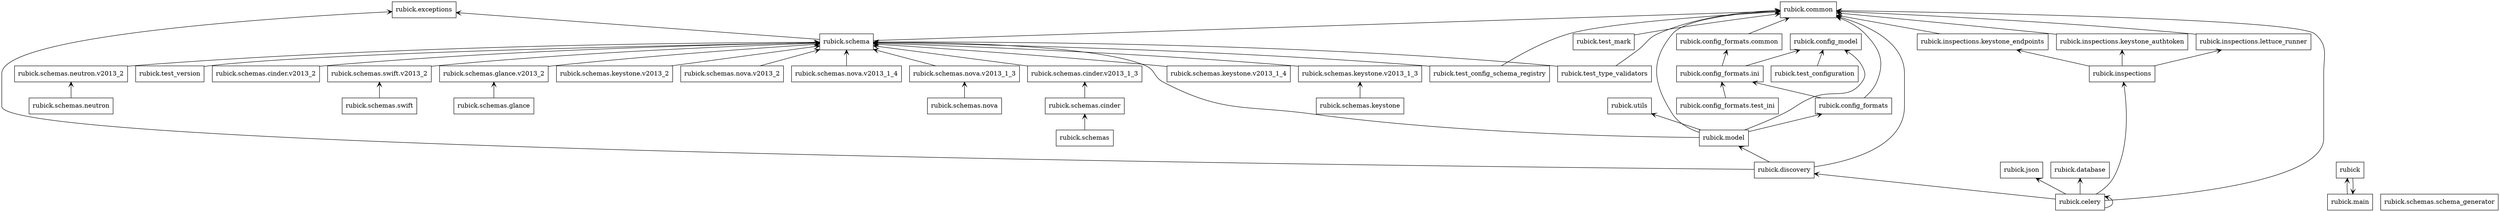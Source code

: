 digraph "packages_Rubick" {
charset="utf-8"
rankdir=BT
"3" [shape="box", label="rubick.inspections.keystone_endpoints"];
"5" [shape="box", label="rubick.discovery"];
"11" [shape="box", label="rubick.inspections.keystone_authtoken"];
"13" [shape="box", label="rubick.inspections.lettuce_runner"];
"15" [shape="box", label="rubick.config_model"];
"27" [shape="box", label="rubick.main"];
"28" [shape="box", label="rubick.celery"];
"31" [shape="box", label="rubick"];
"32" [shape="box", label="rubick.config_formats"];
"33" [shape="box", label="rubick.schemas.glance"];
"34" [shape="box", label="rubick.schemas.swift.v2013_2"];
"35" [shape="box", label="rubick.schemas.glance.v2013_2"];
"36" [shape="box", label="rubick.json"];
"37" [shape="box", label="rubick.schemas.schema_generator"];
"39" [shape="box", label="rubick.schemas.keystone.v2013_2"];
"40" [shape="box", label="rubick.schemas.nova.v2013_2"];
"41" [shape="box", label="rubick.schemas.cinder"];
"42" [shape="box", label="rubick.database"];
"45" [shape="box", label="rubick.schemas.nova.v2013_1_4"];
"46" [shape="box", label="rubick.exceptions"];
"50" [shape="box", label="rubick.schemas.nova.v2013_1_3"];
"51" [shape="box", label="rubick.schemas.nova"];
"52" [shape="box", label="rubick.schemas.keystone.v2013_1_4"];
"53" [shape="box", label="rubick.schemas.keystone.v2013_1_3"];
"54" [shape="box", label="rubick.test_mark"];
"56" [shape="box", label="rubick.test_type_validators"];
"67" [shape="box", label="rubick.model"];
"85" [shape="box", label="rubick.inspections"];
"86" [shape="box", label="rubick.config_formats.ini"];
"88" [shape="box", label="rubick.schemas.neutron.v2013_2"];
"89" [shape="box", label="rubick.common"];
"96" [shape="box", label="rubick.test_config_schema_registry"];
"98" [shape="box", label="rubick.config_formats.test_ini"];
"100" [shape="box", label="rubick.utils"];
"102" [shape="box", label="rubick.schemas.keystone"];
"103" [shape="box", label="rubick.test_configuration"];
"105" [shape="box", label="rubick.test_version"];
"107" [shape="box", label="rubick.schemas.swift"];
"108" [shape="box", label="rubick.config_formats.common"];
"110" [shape="box", label="rubick.schemas.cinder.v2013_2"];
"111" [shape="box", label="rubick.schemas.neutron"];
"112" [shape="box", label="rubick.schemas"];
"113" [shape="box", label="rubick.schema"];
"124" [shape="box", label="rubick.schemas.cinder.v2013_1_3"];
"3" -> "89" [arrowtail="none", arrowhead="open"];
"5" -> "67" [arrowtail="none", arrowhead="open"];
"5" -> "46" [arrowtail="none", arrowhead="open"];
"5" -> "89" [arrowtail="none", arrowhead="open"];
"11" -> "89" [arrowtail="none", arrowhead="open"];
"13" -> "89" [arrowtail="none", arrowhead="open"];
"27" -> "31" [arrowtail="none", arrowhead="open"];
"28" -> "85" [arrowtail="none", arrowhead="open"];
"28" -> "28" [arrowtail="none", arrowhead="open"];
"28" -> "89" [arrowtail="none", arrowhead="open"];
"28" -> "42" [arrowtail="none", arrowhead="open"];
"28" -> "36" [arrowtail="none", arrowhead="open"];
"28" -> "5" [arrowtail="none", arrowhead="open"];
"31" -> "27" [arrowtail="none", arrowhead="open"];
"32" -> "89" [arrowtail="none", arrowhead="open"];
"32" -> "86" [arrowtail="none", arrowhead="open"];
"33" -> "35" [arrowtail="none", arrowhead="open"];
"34" -> "113" [arrowtail="none", arrowhead="open"];
"35" -> "113" [arrowtail="none", arrowhead="open"];
"39" -> "113" [arrowtail="none", arrowhead="open"];
"40" -> "113" [arrowtail="none", arrowhead="open"];
"41" -> "124" [arrowtail="none", arrowhead="open"];
"45" -> "113" [arrowtail="none", arrowhead="open"];
"50" -> "113" [arrowtail="none", arrowhead="open"];
"51" -> "50" [arrowtail="none", arrowhead="open"];
"52" -> "113" [arrowtail="none", arrowhead="open"];
"53" -> "113" [arrowtail="none", arrowhead="open"];
"54" -> "89" [arrowtail="none", arrowhead="open"];
"56" -> "113" [arrowtail="none", arrowhead="open"];
"56" -> "89" [arrowtail="none", arrowhead="open"];
"67" -> "113" [arrowtail="none", arrowhead="open"];
"67" -> "89" [arrowtail="none", arrowhead="open"];
"67" -> "15" [arrowtail="none", arrowhead="open"];
"67" -> "100" [arrowtail="none", arrowhead="open"];
"67" -> "32" [arrowtail="none", arrowhead="open"];
"85" -> "11" [arrowtail="none", arrowhead="open"];
"85" -> "13" [arrowtail="none", arrowhead="open"];
"85" -> "3" [arrowtail="none", arrowhead="open"];
"86" -> "15" [arrowtail="none", arrowhead="open"];
"86" -> "108" [arrowtail="none", arrowhead="open"];
"88" -> "113" [arrowtail="none", arrowhead="open"];
"96" -> "113" [arrowtail="none", arrowhead="open"];
"96" -> "89" [arrowtail="none", arrowhead="open"];
"98" -> "86" [arrowtail="none", arrowhead="open"];
"102" -> "53" [arrowtail="none", arrowhead="open"];
"103" -> "15" [arrowtail="none", arrowhead="open"];
"105" -> "113" [arrowtail="none", arrowhead="open"];
"107" -> "34" [arrowtail="none", arrowhead="open"];
"108" -> "89" [arrowtail="none", arrowhead="open"];
"110" -> "113" [arrowtail="none", arrowhead="open"];
"111" -> "88" [arrowtail="none", arrowhead="open"];
"112" -> "41" [arrowtail="none", arrowhead="open"];
"113" -> "89" [arrowtail="none", arrowhead="open"];
"113" -> "46" [arrowtail="none", arrowhead="open"];
"124" -> "113" [arrowtail="none", arrowhead="open"];
}
